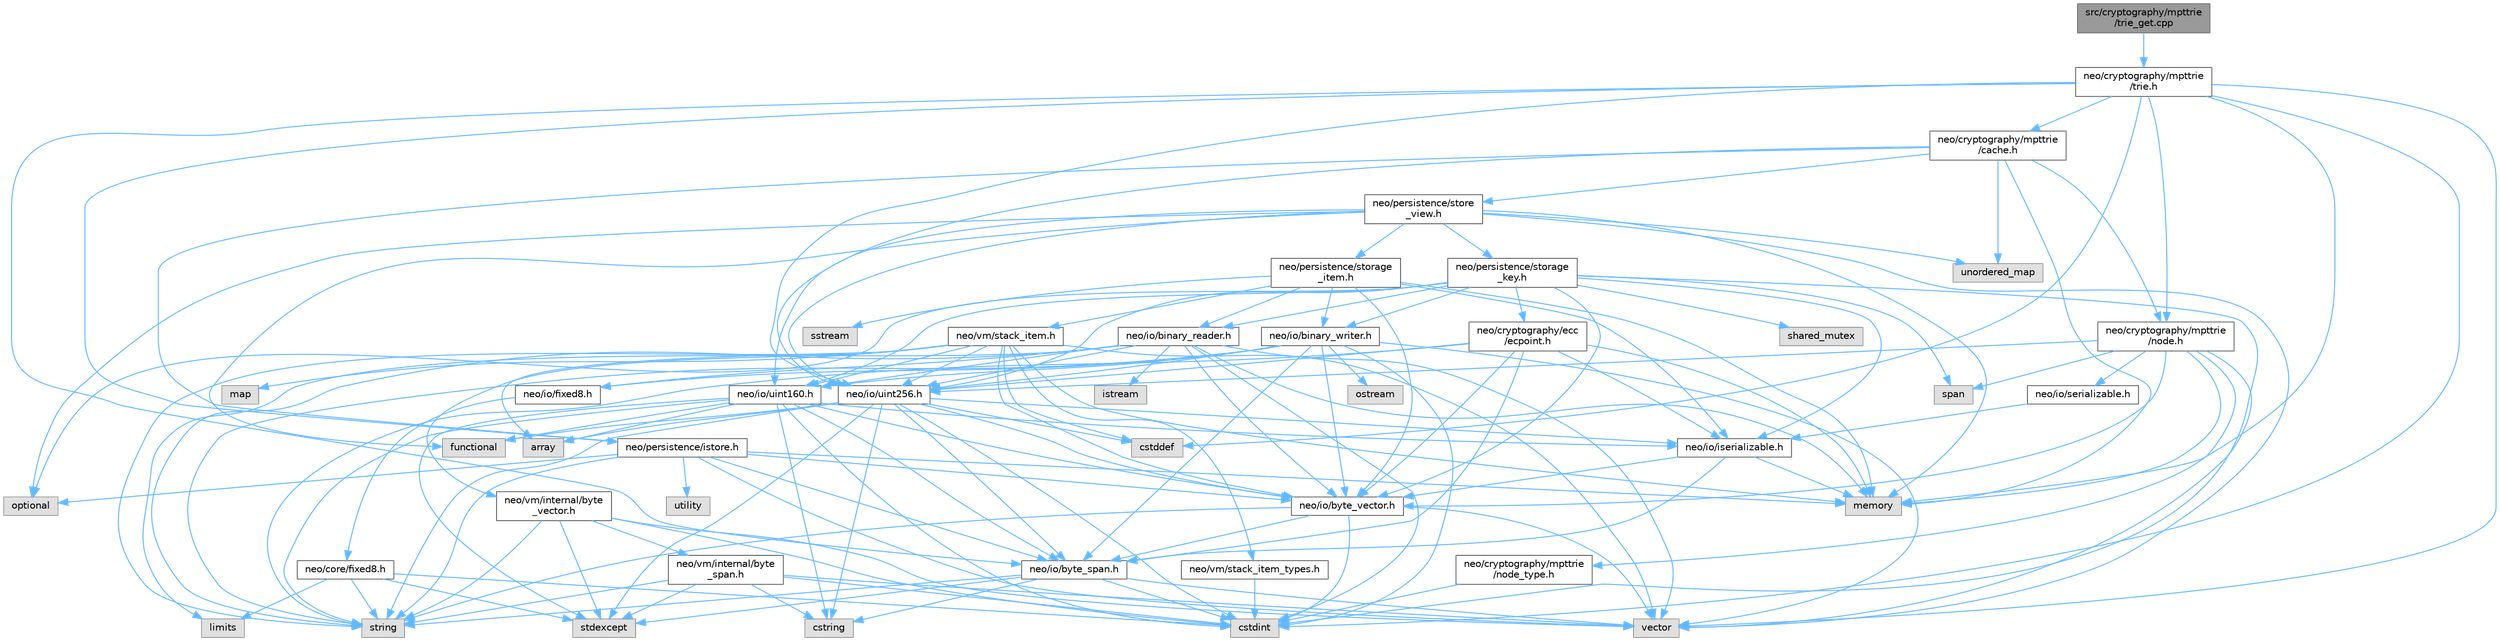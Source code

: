 digraph "src/cryptography/mpttrie/trie_get.cpp"
{
 // LATEX_PDF_SIZE
  bgcolor="transparent";
  edge [fontname=Helvetica,fontsize=10,labelfontname=Helvetica,labelfontsize=10];
  node [fontname=Helvetica,fontsize=10,shape=box,height=0.2,width=0.4];
  Node1 [id="Node000001",label="src/cryptography/mpttrie\l/trie_get.cpp",height=0.2,width=0.4,color="gray40", fillcolor="grey60", style="filled", fontcolor="black",tooltip=" "];
  Node1 -> Node2 [id="edge1_Node000001_Node000002",color="steelblue1",style="solid",tooltip=" "];
  Node2 [id="Node000002",label="neo/cryptography/mpttrie\l/trie.h",height=0.2,width=0.4,color="grey40", fillcolor="white", style="filled",URL="$trie_8h.html",tooltip=" "];
  Node2 -> Node3 [id="edge2_Node000002_Node000003",color="steelblue1",style="solid",tooltip=" "];
  Node3 [id="Node000003",label="neo/cryptography/mpttrie\l/cache.h",height=0.2,width=0.4,color="grey40", fillcolor="white", style="filled",URL="$cryptography_2mpttrie_2cache_8h.html",tooltip=" "];
  Node3 -> Node4 [id="edge3_Node000003_Node000004",color="steelblue1",style="solid",tooltip=" "];
  Node4 [id="Node000004",label="neo/cryptography/mpttrie\l/node.h",height=0.2,width=0.4,color="grey40", fillcolor="white", style="filled",URL="$node_8h.html",tooltip=" "];
  Node4 -> Node5 [id="edge4_Node000004_Node000005",color="steelblue1",style="solid",tooltip=" "];
  Node5 [id="Node000005",label="neo/cryptography/mpttrie\l/node_type.h",height=0.2,width=0.4,color="grey40", fillcolor="white", style="filled",URL="$node__type_8h.html",tooltip=" "];
  Node5 -> Node6 [id="edge5_Node000005_Node000006",color="steelblue1",style="solid",tooltip=" "];
  Node6 [id="Node000006",label="cstdint",height=0.2,width=0.4,color="grey60", fillcolor="#E0E0E0", style="filled",tooltip=" "];
  Node4 -> Node7 [id="edge6_Node000004_Node000007",color="steelblue1",style="solid",tooltip=" "];
  Node7 [id="Node000007",label="neo/io/byte_vector.h",height=0.2,width=0.4,color="grey40", fillcolor="white", style="filled",URL="$io_2byte__vector_8h.html",tooltip=" "];
  Node7 -> Node8 [id="edge7_Node000007_Node000008",color="steelblue1",style="solid",tooltip=" "];
  Node8 [id="Node000008",label="neo/io/byte_span.h",height=0.2,width=0.4,color="grey40", fillcolor="white", style="filled",URL="$io_2byte__span_8h.html",tooltip=" "];
  Node8 -> Node6 [id="edge8_Node000008_Node000006",color="steelblue1",style="solid",tooltip=" "];
  Node8 -> Node9 [id="edge9_Node000008_Node000009",color="steelblue1",style="solid",tooltip=" "];
  Node9 [id="Node000009",label="cstring",height=0.2,width=0.4,color="grey60", fillcolor="#E0E0E0", style="filled",tooltip=" "];
  Node8 -> Node10 [id="edge10_Node000008_Node000010",color="steelblue1",style="solid",tooltip=" "];
  Node10 [id="Node000010",label="stdexcept",height=0.2,width=0.4,color="grey60", fillcolor="#E0E0E0", style="filled",tooltip=" "];
  Node8 -> Node11 [id="edge11_Node000008_Node000011",color="steelblue1",style="solid",tooltip=" "];
  Node11 [id="Node000011",label="string",height=0.2,width=0.4,color="grey60", fillcolor="#E0E0E0", style="filled",tooltip=" "];
  Node8 -> Node12 [id="edge12_Node000008_Node000012",color="steelblue1",style="solid",tooltip=" "];
  Node12 [id="Node000012",label="vector",height=0.2,width=0.4,color="grey60", fillcolor="#E0E0E0", style="filled",tooltip=" "];
  Node7 -> Node6 [id="edge13_Node000007_Node000006",color="steelblue1",style="solid",tooltip=" "];
  Node7 -> Node11 [id="edge14_Node000007_Node000011",color="steelblue1",style="solid",tooltip=" "];
  Node7 -> Node12 [id="edge15_Node000007_Node000012",color="steelblue1",style="solid",tooltip=" "];
  Node4 -> Node13 [id="edge16_Node000004_Node000013",color="steelblue1",style="solid",tooltip=" "];
  Node13 [id="Node000013",label="neo/io/serializable.h",height=0.2,width=0.4,color="grey40", fillcolor="white", style="filled",URL="$serializable_8h.html",tooltip=" "];
  Node13 -> Node14 [id="edge17_Node000013_Node000014",color="steelblue1",style="solid",tooltip=" "];
  Node14 [id="Node000014",label="neo/io/iserializable.h",height=0.2,width=0.4,color="grey40", fillcolor="white", style="filled",URL="$iserializable_8h.html",tooltip=" "];
  Node14 -> Node8 [id="edge18_Node000014_Node000008",color="steelblue1",style="solid",tooltip=" "];
  Node14 -> Node7 [id="edge19_Node000014_Node000007",color="steelblue1",style="solid",tooltip=" "];
  Node14 -> Node15 [id="edge20_Node000014_Node000015",color="steelblue1",style="solid",tooltip=" "];
  Node15 [id="Node000015",label="memory",height=0.2,width=0.4,color="grey60", fillcolor="#E0E0E0", style="filled",tooltip=" "];
  Node4 -> Node16 [id="edge21_Node000004_Node000016",color="steelblue1",style="solid",tooltip=" "];
  Node16 [id="Node000016",label="neo/io/uint256.h",height=0.2,width=0.4,color="grey40", fillcolor="white", style="filled",URL="$uint256_8h.html",tooltip=" "];
  Node16 -> Node8 [id="edge22_Node000016_Node000008",color="steelblue1",style="solid",tooltip=" "];
  Node16 -> Node7 [id="edge23_Node000016_Node000007",color="steelblue1",style="solid",tooltip=" "];
  Node16 -> Node14 [id="edge24_Node000016_Node000014",color="steelblue1",style="solid",tooltip=" "];
  Node16 -> Node17 [id="edge25_Node000016_Node000017",color="steelblue1",style="solid",tooltip=" "];
  Node17 [id="Node000017",label="array",height=0.2,width=0.4,color="grey60", fillcolor="#E0E0E0", style="filled",tooltip=" "];
  Node16 -> Node18 [id="edge26_Node000016_Node000018",color="steelblue1",style="solid",tooltip=" "];
  Node18 [id="Node000018",label="cstddef",height=0.2,width=0.4,color="grey60", fillcolor="#E0E0E0", style="filled",tooltip=" "];
  Node16 -> Node6 [id="edge27_Node000016_Node000006",color="steelblue1",style="solid",tooltip=" "];
  Node16 -> Node9 [id="edge28_Node000016_Node000009",color="steelblue1",style="solid",tooltip=" "];
  Node16 -> Node19 [id="edge29_Node000016_Node000019",color="steelblue1",style="solid",tooltip=" "];
  Node19 [id="Node000019",label="functional",height=0.2,width=0.4,color="grey60", fillcolor="#E0E0E0", style="filled",tooltip=" "];
  Node16 -> Node10 [id="edge30_Node000016_Node000010",color="steelblue1",style="solid",tooltip=" "];
  Node16 -> Node11 [id="edge31_Node000016_Node000011",color="steelblue1",style="solid",tooltip=" "];
  Node4 -> Node15 [id="edge32_Node000004_Node000015",color="steelblue1",style="solid",tooltip=" "];
  Node4 -> Node20 [id="edge33_Node000004_Node000020",color="steelblue1",style="solid",tooltip=" "];
  Node20 [id="Node000020",label="span",height=0.2,width=0.4,color="grey60", fillcolor="#E0E0E0", style="filled",tooltip=" "];
  Node4 -> Node12 [id="edge34_Node000004_Node000012",color="steelblue1",style="solid",tooltip=" "];
  Node3 -> Node16 [id="edge35_Node000003_Node000016",color="steelblue1",style="solid",tooltip=" "];
  Node3 -> Node21 [id="edge36_Node000003_Node000021",color="steelblue1",style="solid",tooltip=" "];
  Node21 [id="Node000021",label="neo/persistence/istore.h",height=0.2,width=0.4,color="grey40", fillcolor="white", style="filled",URL="$istore_8h.html",tooltip=" "];
  Node21 -> Node8 [id="edge37_Node000021_Node000008",color="steelblue1",style="solid",tooltip=" "];
  Node21 -> Node7 [id="edge38_Node000021_Node000007",color="steelblue1",style="solid",tooltip=" "];
  Node21 -> Node15 [id="edge39_Node000021_Node000015",color="steelblue1",style="solid",tooltip=" "];
  Node21 -> Node22 [id="edge40_Node000021_Node000022",color="steelblue1",style="solid",tooltip=" "];
  Node22 [id="Node000022",label="optional",height=0.2,width=0.4,color="grey60", fillcolor="#E0E0E0", style="filled",tooltip=" "];
  Node21 -> Node11 [id="edge41_Node000021_Node000011",color="steelblue1",style="solid",tooltip=" "];
  Node21 -> Node23 [id="edge42_Node000021_Node000023",color="steelblue1",style="solid",tooltip=" "];
  Node23 [id="Node000023",label="utility",height=0.2,width=0.4,color="grey60", fillcolor="#E0E0E0", style="filled",tooltip=" "];
  Node21 -> Node12 [id="edge43_Node000021_Node000012",color="steelblue1",style="solid",tooltip=" "];
  Node3 -> Node24 [id="edge44_Node000003_Node000024",color="steelblue1",style="solid",tooltip=" "];
  Node24 [id="Node000024",label="neo/persistence/store\l_view.h",height=0.2,width=0.4,color="grey40", fillcolor="white", style="filled",URL="$store__view_8h.html",tooltip=" "];
  Node24 -> Node25 [id="edge45_Node000024_Node000025",color="steelblue1",style="solid",tooltip=" "];
  Node25 [id="Node000025",label="neo/io/uint160.h",height=0.2,width=0.4,color="grey40", fillcolor="white", style="filled",URL="$uint160_8h.html",tooltip=" "];
  Node25 -> Node8 [id="edge46_Node000025_Node000008",color="steelblue1",style="solid",tooltip=" "];
  Node25 -> Node7 [id="edge47_Node000025_Node000007",color="steelblue1",style="solid",tooltip=" "];
  Node25 -> Node14 [id="edge48_Node000025_Node000014",color="steelblue1",style="solid",tooltip=" "];
  Node25 -> Node17 [id="edge49_Node000025_Node000017",color="steelblue1",style="solid",tooltip=" "];
  Node25 -> Node6 [id="edge50_Node000025_Node000006",color="steelblue1",style="solid",tooltip=" "];
  Node25 -> Node9 [id="edge51_Node000025_Node000009",color="steelblue1",style="solid",tooltip=" "];
  Node25 -> Node19 [id="edge52_Node000025_Node000019",color="steelblue1",style="solid",tooltip=" "];
  Node25 -> Node10 [id="edge53_Node000025_Node000010",color="steelblue1",style="solid",tooltip=" "];
  Node25 -> Node11 [id="edge54_Node000025_Node000011",color="steelblue1",style="solid",tooltip=" "];
  Node24 -> Node16 [id="edge55_Node000024_Node000016",color="steelblue1",style="solid",tooltip=" "];
  Node24 -> Node26 [id="edge56_Node000024_Node000026",color="steelblue1",style="solid",tooltip=" "];
  Node26 [id="Node000026",label="neo/persistence/storage\l_item.h",height=0.2,width=0.4,color="grey40", fillcolor="white", style="filled",URL="$persistence_2storage__item_8h.html",tooltip=" "];
  Node26 -> Node27 [id="edge57_Node000026_Node000027",color="steelblue1",style="solid",tooltip=" "];
  Node27 [id="Node000027",label="neo/io/binary_reader.h",height=0.2,width=0.4,color="grey40", fillcolor="white", style="filled",URL="$binary__reader_8h.html",tooltip=" "];
  Node27 -> Node7 [id="edge58_Node000027_Node000007",color="steelblue1",style="solid",tooltip=" "];
  Node27 -> Node28 [id="edge59_Node000027_Node000028",color="steelblue1",style="solid",tooltip=" "];
  Node28 [id="Node000028",label="neo/io/fixed8.h",height=0.2,width=0.4,color="grey40", fillcolor="white", style="filled",URL="$io_2fixed8_8h.html",tooltip=" "];
  Node28 -> Node29 [id="edge60_Node000028_Node000029",color="steelblue1",style="solid",tooltip=" "];
  Node29 [id="Node000029",label="neo/core/fixed8.h",height=0.2,width=0.4,color="grey40", fillcolor="white", style="filled",URL="$core_2fixed8_8h.html",tooltip=" "];
  Node29 -> Node6 [id="edge61_Node000029_Node000006",color="steelblue1",style="solid",tooltip=" "];
  Node29 -> Node30 [id="edge62_Node000029_Node000030",color="steelblue1",style="solid",tooltip=" "];
  Node30 [id="Node000030",label="limits",height=0.2,width=0.4,color="grey60", fillcolor="#E0E0E0", style="filled",tooltip=" "];
  Node29 -> Node10 [id="edge63_Node000029_Node000010",color="steelblue1",style="solid",tooltip=" "];
  Node29 -> Node11 [id="edge64_Node000029_Node000011",color="steelblue1",style="solid",tooltip=" "];
  Node27 -> Node25 [id="edge65_Node000027_Node000025",color="steelblue1",style="solid",tooltip=" "];
  Node27 -> Node16 [id="edge66_Node000027_Node000016",color="steelblue1",style="solid",tooltip=" "];
  Node27 -> Node6 [id="edge67_Node000027_Node000006",color="steelblue1",style="solid",tooltip=" "];
  Node27 -> Node31 [id="edge68_Node000027_Node000031",color="steelblue1",style="solid",tooltip=" "];
  Node31 [id="Node000031",label="istream",height=0.2,width=0.4,color="grey60", fillcolor="#E0E0E0", style="filled",tooltip=" "];
  Node27 -> Node30 [id="edge69_Node000027_Node000030",color="steelblue1",style="solid",tooltip=" "];
  Node27 -> Node15 [id="edge70_Node000027_Node000015",color="steelblue1",style="solid",tooltip=" "];
  Node27 -> Node11 [id="edge71_Node000027_Node000011",color="steelblue1",style="solid",tooltip=" "];
  Node27 -> Node12 [id="edge72_Node000027_Node000012",color="steelblue1",style="solid",tooltip=" "];
  Node26 -> Node32 [id="edge73_Node000026_Node000032",color="steelblue1",style="solid",tooltip=" "];
  Node32 [id="Node000032",label="neo/io/binary_writer.h",height=0.2,width=0.4,color="grey40", fillcolor="white", style="filled",URL="$binary__writer_8h.html",tooltip=" "];
  Node32 -> Node8 [id="edge74_Node000032_Node000008",color="steelblue1",style="solid",tooltip=" "];
  Node32 -> Node7 [id="edge75_Node000032_Node000007",color="steelblue1",style="solid",tooltip=" "];
  Node32 -> Node28 [id="edge76_Node000032_Node000028",color="steelblue1",style="solid",tooltip=" "];
  Node32 -> Node25 [id="edge77_Node000032_Node000025",color="steelblue1",style="solid",tooltip=" "];
  Node32 -> Node16 [id="edge78_Node000032_Node000016",color="steelblue1",style="solid",tooltip=" "];
  Node32 -> Node6 [id="edge79_Node000032_Node000006",color="steelblue1",style="solid",tooltip=" "];
  Node32 -> Node33 [id="edge80_Node000032_Node000033",color="steelblue1",style="solid",tooltip=" "];
  Node33 [id="Node000033",label="ostream",height=0.2,width=0.4,color="grey60", fillcolor="#E0E0E0", style="filled",tooltip=" "];
  Node32 -> Node11 [id="edge81_Node000032_Node000011",color="steelblue1",style="solid",tooltip=" "];
  Node32 -> Node12 [id="edge82_Node000032_Node000012",color="steelblue1",style="solid",tooltip=" "];
  Node26 -> Node7 [id="edge83_Node000026_Node000007",color="steelblue1",style="solid",tooltip=" "];
  Node26 -> Node14 [id="edge84_Node000026_Node000014",color="steelblue1",style="solid",tooltip=" "];
  Node26 -> Node34 [id="edge85_Node000026_Node000034",color="steelblue1",style="solid",tooltip=" "];
  Node34 [id="Node000034",label="neo/vm/stack_item.h",height=0.2,width=0.4,color="grey40", fillcolor="white", style="filled",URL="$stack__item_8h.html",tooltip=" "];
  Node34 -> Node7 [id="edge86_Node000034_Node000007",color="steelblue1",style="solid",tooltip=" "];
  Node34 -> Node25 [id="edge87_Node000034_Node000025",color="steelblue1",style="solid",tooltip=" "];
  Node34 -> Node16 [id="edge88_Node000034_Node000016",color="steelblue1",style="solid",tooltip=" "];
  Node34 -> Node35 [id="edge89_Node000034_Node000035",color="steelblue1",style="solid",tooltip=" "];
  Node35 [id="Node000035",label="neo/vm/internal/byte\l_vector.h",height=0.2,width=0.4,color="grey40", fillcolor="white", style="filled",URL="$vm_2internal_2byte__vector_8h.html",tooltip=" "];
  Node35 -> Node36 [id="edge90_Node000035_Node000036",color="steelblue1",style="solid",tooltip=" "];
  Node36 [id="Node000036",label="neo/vm/internal/byte\l_span.h",height=0.2,width=0.4,color="grey40", fillcolor="white", style="filled",URL="$vm_2internal_2byte__span_8h.html",tooltip=" "];
  Node36 -> Node6 [id="edge91_Node000036_Node000006",color="steelblue1",style="solid",tooltip=" "];
  Node36 -> Node9 [id="edge92_Node000036_Node000009",color="steelblue1",style="solid",tooltip=" "];
  Node36 -> Node10 [id="edge93_Node000036_Node000010",color="steelblue1",style="solid",tooltip=" "];
  Node36 -> Node11 [id="edge94_Node000036_Node000011",color="steelblue1",style="solid",tooltip=" "];
  Node36 -> Node12 [id="edge95_Node000036_Node000012",color="steelblue1",style="solid",tooltip=" "];
  Node35 -> Node6 [id="edge96_Node000035_Node000006",color="steelblue1",style="solid",tooltip=" "];
  Node35 -> Node10 [id="edge97_Node000035_Node000010",color="steelblue1",style="solid",tooltip=" "];
  Node35 -> Node11 [id="edge98_Node000035_Node000011",color="steelblue1",style="solid",tooltip=" "];
  Node35 -> Node12 [id="edge99_Node000035_Node000012",color="steelblue1",style="solid",tooltip=" "];
  Node34 -> Node37 [id="edge100_Node000034_Node000037",color="steelblue1",style="solid",tooltip=" "];
  Node37 [id="Node000037",label="neo/vm/stack_item_types.h",height=0.2,width=0.4,color="grey40", fillcolor="white", style="filled",URL="$stack__item__types_8h.html",tooltip=" "];
  Node37 -> Node6 [id="edge101_Node000037_Node000006",color="steelblue1",style="solid",tooltip=" "];
  Node34 -> Node17 [id="edge102_Node000034_Node000017",color="steelblue1",style="solid",tooltip=" "];
  Node34 -> Node18 [id="edge103_Node000034_Node000018",color="steelblue1",style="solid",tooltip=" "];
  Node34 -> Node38 [id="edge104_Node000034_Node000038",color="steelblue1",style="solid",tooltip=" "];
  Node38 [id="Node000038",label="map",height=0.2,width=0.4,color="grey60", fillcolor="#E0E0E0", style="filled",tooltip=" "];
  Node34 -> Node15 [id="edge105_Node000034_Node000015",color="steelblue1",style="solid",tooltip=" "];
  Node34 -> Node11 [id="edge106_Node000034_Node000011",color="steelblue1",style="solid",tooltip=" "];
  Node34 -> Node12 [id="edge107_Node000034_Node000012",color="steelblue1",style="solid",tooltip=" "];
  Node26 -> Node15 [id="edge108_Node000026_Node000015",color="steelblue1",style="solid",tooltip=" "];
  Node26 -> Node39 [id="edge109_Node000026_Node000039",color="steelblue1",style="solid",tooltip=" "];
  Node39 [id="Node000039",label="sstream",height=0.2,width=0.4,color="grey60", fillcolor="#E0E0E0", style="filled",tooltip=" "];
  Node24 -> Node40 [id="edge110_Node000024_Node000040",color="steelblue1",style="solid",tooltip=" "];
  Node40 [id="Node000040",label="neo/persistence/storage\l_key.h",height=0.2,width=0.4,color="grey40", fillcolor="white", style="filled",URL="$persistence_2storage__key_8h.html",tooltip=" "];
  Node40 -> Node41 [id="edge111_Node000040_Node000041",color="steelblue1",style="solid",tooltip=" "];
  Node41 [id="Node000041",label="neo/cryptography/ecc\l/ecpoint.h",height=0.2,width=0.4,color="grey40", fillcolor="white", style="filled",URL="$ecpoint_8h.html",tooltip=" "];
  Node41 -> Node8 [id="edge112_Node000041_Node000008",color="steelblue1",style="solid",tooltip=" "];
  Node41 -> Node7 [id="edge113_Node000041_Node000007",color="steelblue1",style="solid",tooltip=" "];
  Node41 -> Node14 [id="edge114_Node000041_Node000014",color="steelblue1",style="solid",tooltip=" "];
  Node41 -> Node16 [id="edge115_Node000041_Node000016",color="steelblue1",style="solid",tooltip=" "];
  Node41 -> Node15 [id="edge116_Node000041_Node000015",color="steelblue1",style="solid",tooltip=" "];
  Node41 -> Node11 [id="edge117_Node000041_Node000011",color="steelblue1",style="solid",tooltip=" "];
  Node40 -> Node27 [id="edge118_Node000040_Node000027",color="steelblue1",style="solid",tooltip=" "];
  Node40 -> Node32 [id="edge119_Node000040_Node000032",color="steelblue1",style="solid",tooltip=" "];
  Node40 -> Node7 [id="edge120_Node000040_Node000007",color="steelblue1",style="solid",tooltip=" "];
  Node40 -> Node14 [id="edge121_Node000040_Node000014",color="steelblue1",style="solid",tooltip=" "];
  Node40 -> Node25 [id="edge122_Node000040_Node000025",color="steelblue1",style="solid",tooltip=" "];
  Node40 -> Node16 [id="edge123_Node000040_Node000016",color="steelblue1",style="solid",tooltip=" "];
  Node40 -> Node6 [id="edge124_Node000040_Node000006",color="steelblue1",style="solid",tooltip=" "];
  Node40 -> Node22 [id="edge125_Node000040_Node000022",color="steelblue1",style="solid",tooltip=" "];
  Node40 -> Node42 [id="edge126_Node000040_Node000042",color="steelblue1",style="solid",tooltip=" "];
  Node42 [id="Node000042",label="shared_mutex",height=0.2,width=0.4,color="grey60", fillcolor="#E0E0E0", style="filled",tooltip=" "];
  Node40 -> Node20 [id="edge127_Node000040_Node000020",color="steelblue1",style="solid",tooltip=" "];
  Node24 -> Node19 [id="edge128_Node000024_Node000019",color="steelblue1",style="solid",tooltip=" "];
  Node24 -> Node15 [id="edge129_Node000024_Node000015",color="steelblue1",style="solid",tooltip=" "];
  Node24 -> Node22 [id="edge130_Node000024_Node000022",color="steelblue1",style="solid",tooltip=" "];
  Node24 -> Node43 [id="edge131_Node000024_Node000043",color="steelblue1",style="solid",tooltip=" "];
  Node43 [id="Node000043",label="unordered_map",height=0.2,width=0.4,color="grey60", fillcolor="#E0E0E0", style="filled",tooltip=" "];
  Node24 -> Node12 [id="edge132_Node000024_Node000012",color="steelblue1",style="solid",tooltip=" "];
  Node3 -> Node15 [id="edge133_Node000003_Node000015",color="steelblue1",style="solid",tooltip=" "];
  Node3 -> Node43 [id="edge134_Node000003_Node000043",color="steelblue1",style="solid",tooltip=" "];
  Node2 -> Node4 [id="edge135_Node000002_Node000004",color="steelblue1",style="solid",tooltip=" "];
  Node2 -> Node8 [id="edge136_Node000002_Node000008",color="steelblue1",style="solid",tooltip=" "];
  Node2 -> Node16 [id="edge137_Node000002_Node000016",color="steelblue1",style="solid",tooltip=" "];
  Node2 -> Node21 [id="edge138_Node000002_Node000021",color="steelblue1",style="solid",tooltip=" "];
  Node2 -> Node18 [id="edge139_Node000002_Node000018",color="steelblue1",style="solid",tooltip=" "];
  Node2 -> Node6 [id="edge140_Node000002_Node000006",color="steelblue1",style="solid",tooltip=" "];
  Node2 -> Node15 [id="edge141_Node000002_Node000015",color="steelblue1",style="solid",tooltip=" "];
  Node2 -> Node12 [id="edge142_Node000002_Node000012",color="steelblue1",style="solid",tooltip=" "];
}
